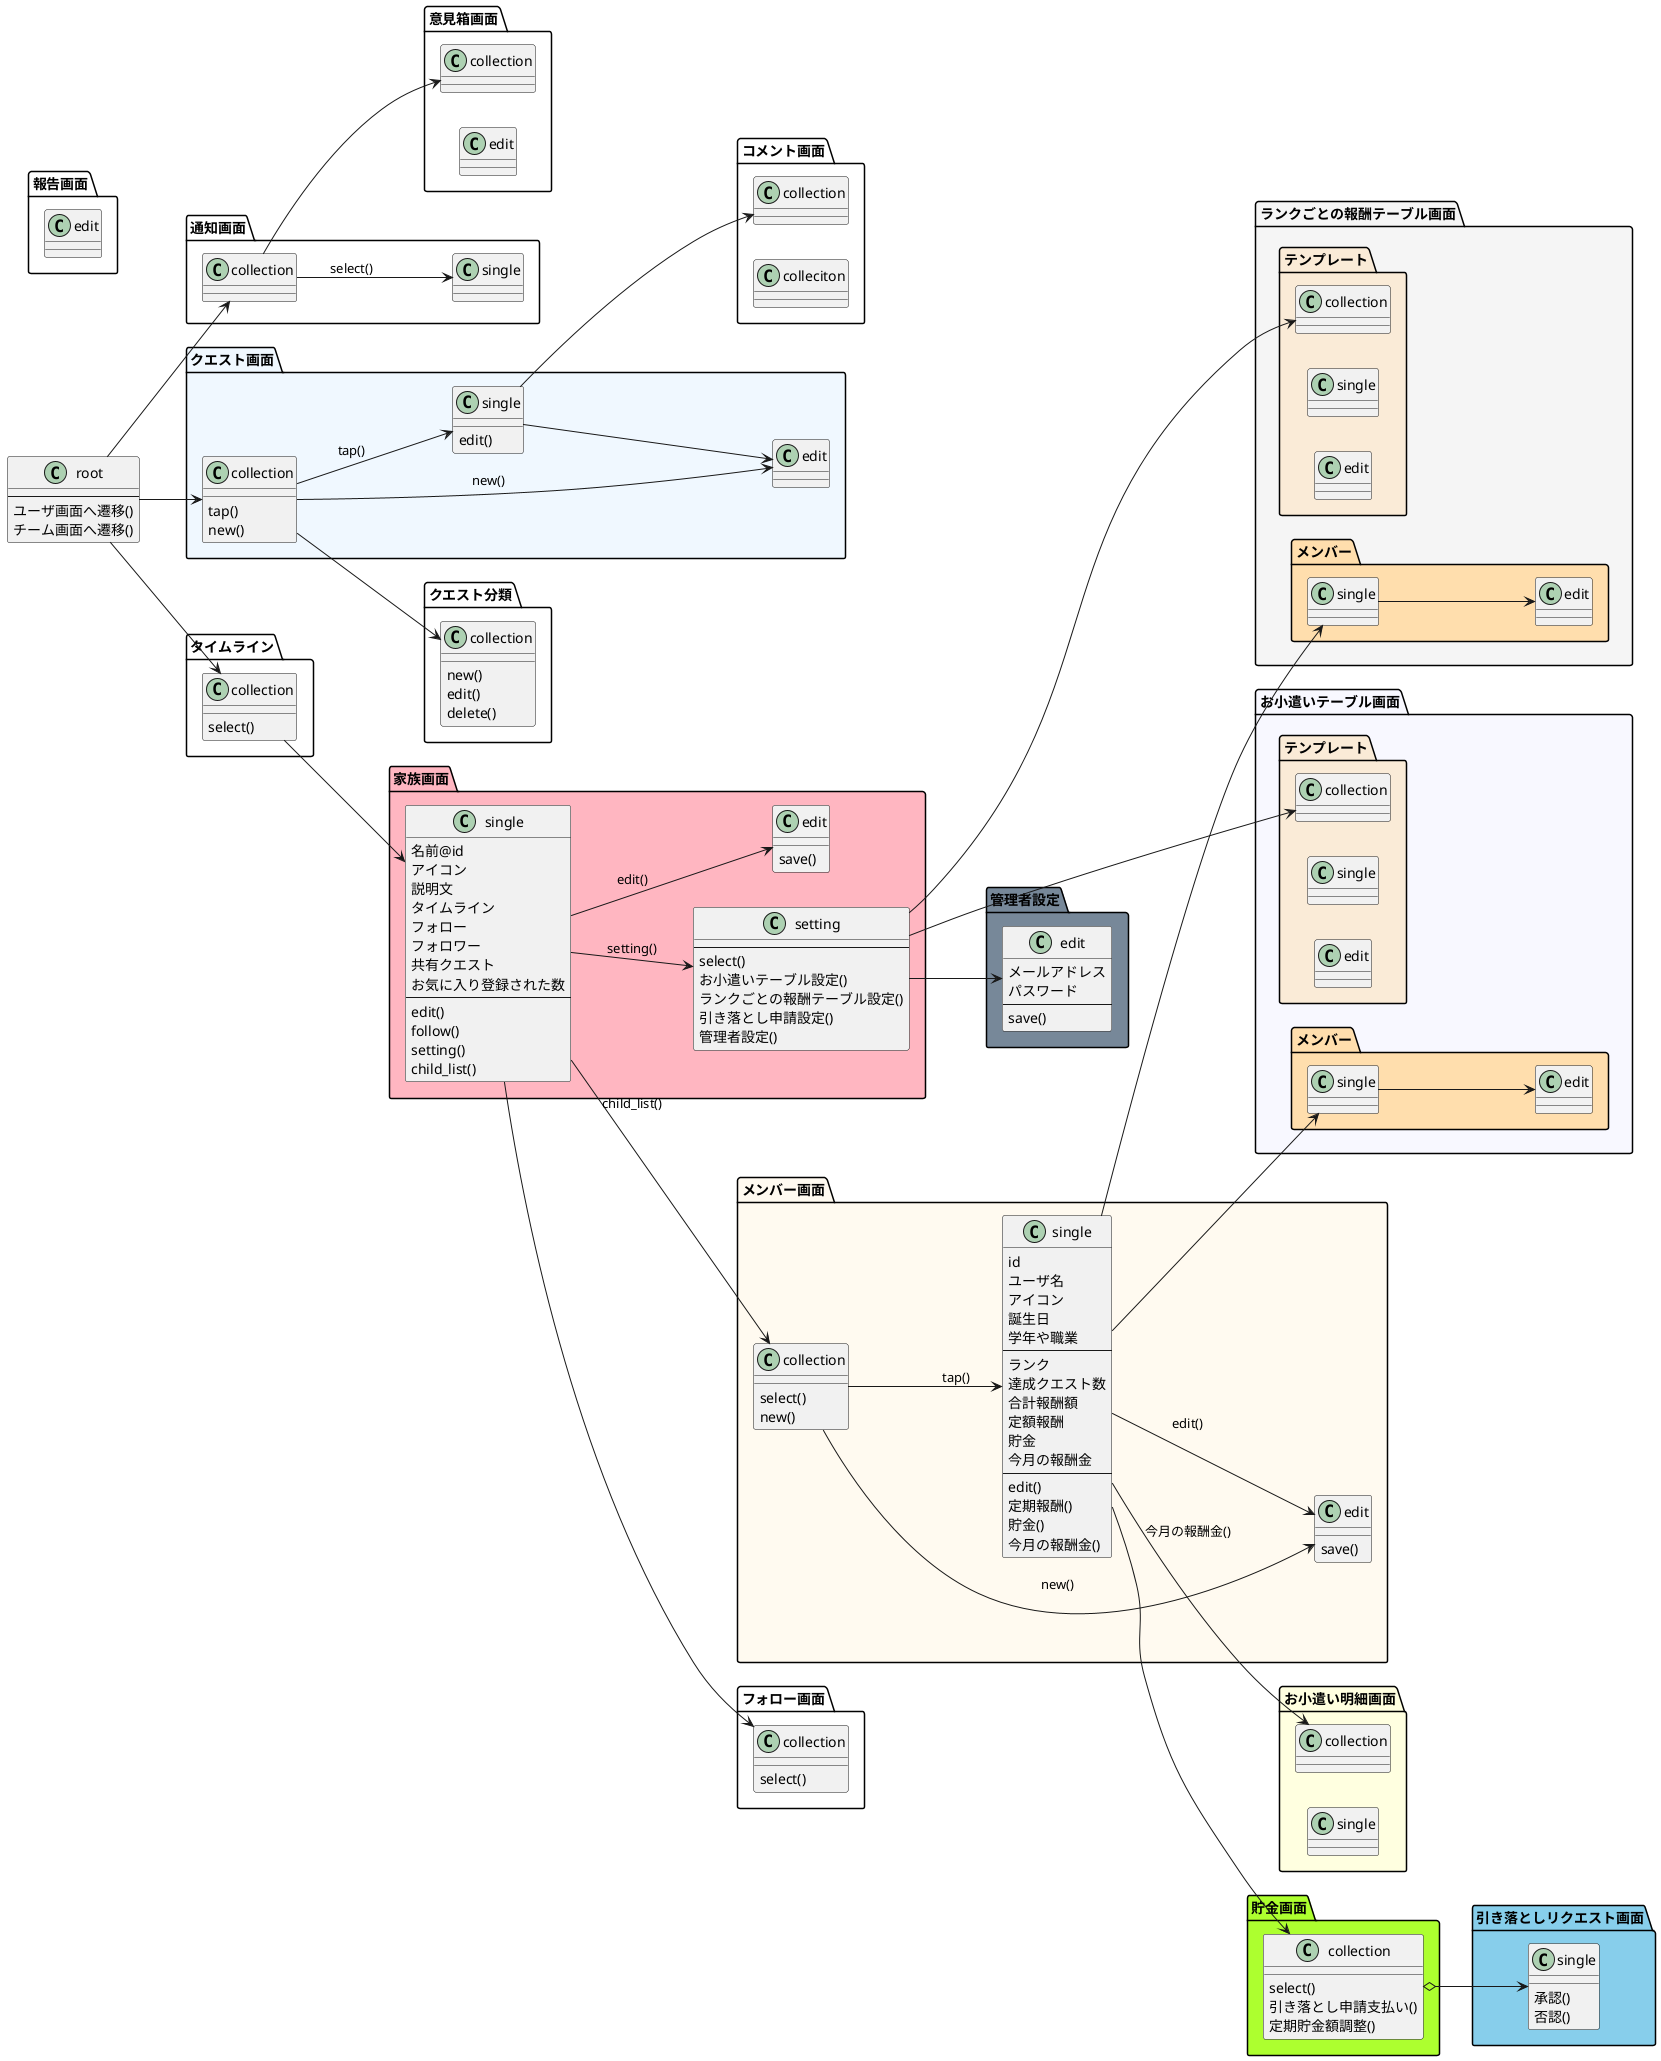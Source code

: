 @startuml "parent_mode"
left to right direction

class root {
    --
    ユーザ画面へ遷移()
    チーム画面へ遷移()
}

root --> タイムライン.collection
package "タイムライン" {
    class collection {
        select()
    }
}
タイムライン.collection --> 家族画面.single

root --> 通知画面.collection
package "通知画面" {
    class collection {}
    class single {}
    collection --> single: select()
}

package "家族画面" #LightPink {
    class single {
        名前@id
        アイコン
        説明文
        タイムライン
        フォロー
        フォロワー
        共有クエスト
        お気に入り登録された数
        --
        edit()
        follow()
        setting()
        child_list()
    }
    class edit {
        save()
    }
    class setting {
        --
        select()
        お小遣いテーブル設定()
        ランクごとの報酬テーブル設定()
        引き落とし申請設定()
        管理者設定()
    }
}
家族画面.single --> 家族画面.edit: edit()
家族画面.single --> 家族画面.setting: setting()

家族画面.setting --> 管理者設定.edit
package "管理者設定" #LightSlateGray {
    class edit {
        メールアドレス
        パスワード
        --
        save()
    }
}

家族画面.single --> メンバー画面.collection: child_list()
package "メンバー画面" #FloralWhite {
    class collection {
        select()
        new()
    }
    class single {
        id
        ユーザ名
        アイコン
        誕生日
        学年や職業 
        --
        ランク
        達成クエスト数
        合計報酬額
        定額報酬
        貯金
        今月の報酬金
        --
        edit()
        定期報酬()
        貯金()
        今月の報酬金()
    }
    class edit {
        save()
    }

    collection --> single: tap()
    collection --> edit: new()
    single --> edit: edit()
    }

メンバー画面.single --> お小遣い明細画面.collection: "今月の報酬金()"

package "お小遣い明細画面" #LightYellow {
    class collection {}
    class single {}
}
メンバー画面.single --> 貯金画面.collection: ""

package "貯金画面" #GreenYellow {
    class collection {
        select()
        引き落とし申請支払い()
        定期貯金額調整()
    }
}
貯金画面.collection o--> 引き落としリクエスト画面.single

package "引き落としリクエスト画面" #SkyBlue {
    class single {
        承認()
        否認()
    }
}
メンバー画面.single --> お小遣いテーブル画面.メンバー.single: ""

家族画面.setting --> お小遣いテーブル画面.テンプレート.collection
package "お小遣いテーブル画面" #GhostWhite {

    package "メンバー" #NavajoWhite {
        class single {}
        single --> edit
        class edit {}
    }

    package "テンプレート" #AntiqueWhite {

        class collection {}
        class single {}
        class edit {}
    }

}
メンバー画面.single --> ランクごとの報酬テーブル画面.メンバー.single: ""

家族画面.setting --> ランクごとの報酬テーブル画面.テンプレート.collection
package "ランクごとの報酬テーブル画面" #WhiteSmoke {
    package "メンバー" #NavajoWhite {
        class single {}
        single --> edit
        class edit {}
    }

    package "テンプレート" #AntiqueWhite {
        class collection {}
        class single {}
        class edit {}
    }
}

root --> クエスト画面.collection
package "クエスト画面" #AliceBlue {
    class collection {
        tap()
        new()
    }
    collection --> single: tap()
    collection --> edit: new()
    class single {
        edit()
    }
    single --> edit
    class edit {}
}

クエスト画面.collection --> クエスト分類.collection
package "クエスト分類" {
    class collection {
        new()
        edit()
        delete()
    }
}

家族画面.single --> フォロー画面.collection
package "フォロー画面" {
    class collection {
        select()
    }
}

クエスト画面.single --> コメント画面.collection

package "コメント画面" {
    class colleciton {}
}

package "報告画面" {
    class edit {}
}

通知画面.collection --> 意見箱画面.collection
package "意見箱画面" {
    class collection {}
    class edit {}

}

@enduml
